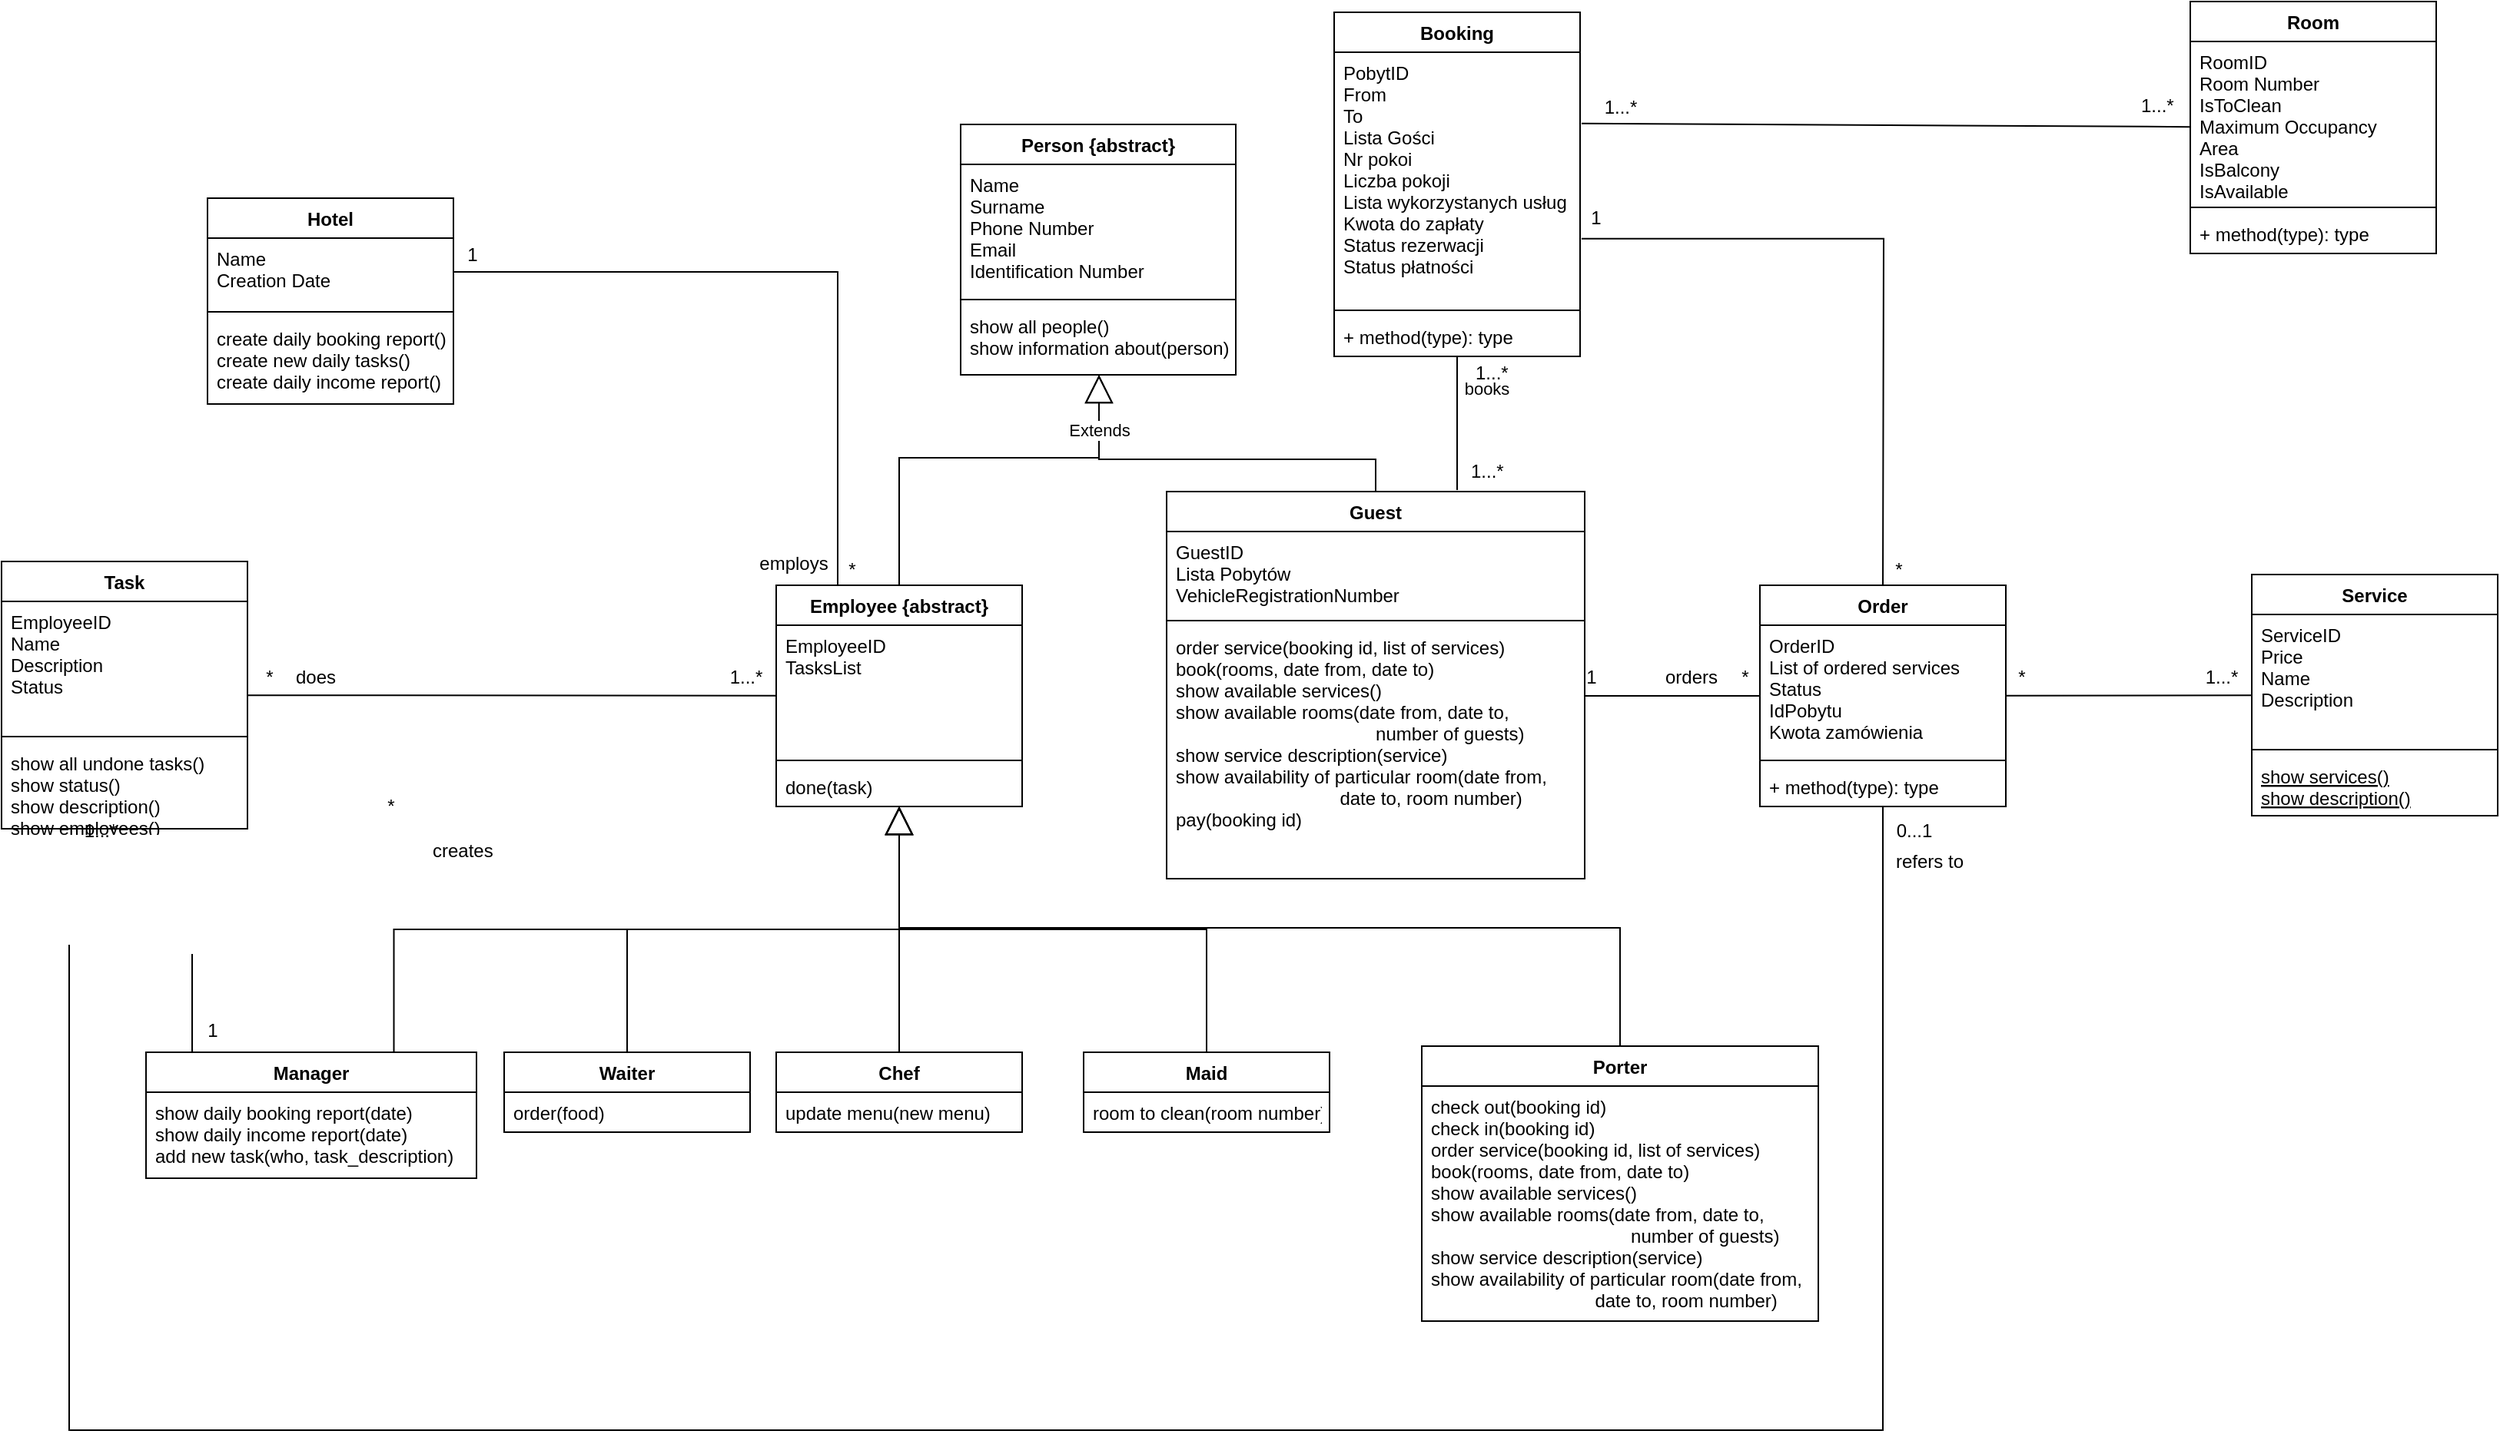 <mxfile version="16.2.7" type="github">
  <diagram name="Page-1" id="efa7a0a1-bf9b-a30e-e6df-94a7791c09e9">
    <mxGraphModel dx="2566" dy="1973" grid="0" gridSize="10" guides="1" tooltips="1" connect="1" arrows="1" fold="1" page="1" pageScale="1" pageWidth="826" pageHeight="1169" background="none" math="0" shadow="0">
      <root>
        <mxCell id="0" />
        <mxCell id="1" parent="0" />
        <mxCell id="ai49O4Mp9xUd7SfKjjoI-117" value="Person {abstract}" style="swimlane;fontStyle=1;align=center;verticalAlign=top;childLayout=stackLayout;horizontal=1;startSize=26;horizontalStack=0;resizeParent=1;resizeParentMax=0;resizeLast=0;collapsible=1;marginBottom=0;" parent="1" vertex="1">
          <mxGeometry x="-160" y="-500" width="179" height="163" as="geometry" />
        </mxCell>
        <mxCell id="ai49O4Mp9xUd7SfKjjoI-118" value="Name&#xa;Surname&#xa;Phone Number&#xa;Email&#xa;Identification Number&#xa;" style="text;strokeColor=none;fillColor=none;align=left;verticalAlign=top;spacingLeft=4;spacingRight=4;overflow=hidden;rotatable=0;points=[[0,0.5],[1,0.5]];portConstraint=eastwest;" parent="ai49O4Mp9xUd7SfKjjoI-117" vertex="1">
          <mxGeometry y="26" width="179" height="84" as="geometry" />
        </mxCell>
        <mxCell id="ai49O4Mp9xUd7SfKjjoI-119" value="" style="line;strokeWidth=1;fillColor=none;align=left;verticalAlign=middle;spacingTop=-1;spacingLeft=3;spacingRight=3;rotatable=0;labelPosition=right;points=[];portConstraint=eastwest;" parent="ai49O4Mp9xUd7SfKjjoI-117" vertex="1">
          <mxGeometry y="110" width="179" height="8" as="geometry" />
        </mxCell>
        <mxCell id="ai49O4Mp9xUd7SfKjjoI-120" value="show all people()&#xa;show information about(person)&#xa;" style="text;strokeColor=none;fillColor=none;align=left;verticalAlign=top;spacingLeft=4;spacingRight=4;overflow=hidden;rotatable=0;points=[[0,0.5],[1,0.5]];portConstraint=eastwest;" parent="ai49O4Mp9xUd7SfKjjoI-117" vertex="1">
          <mxGeometry y="118" width="179" height="45" as="geometry" />
        </mxCell>
        <mxCell id="ai49O4Mp9xUd7SfKjjoI-121" value="Chef" style="swimlane;fontStyle=1;align=center;verticalAlign=top;childLayout=stackLayout;horizontal=1;startSize=26;horizontalStack=0;resizeParent=1;resizeParentMax=0;resizeLast=0;collapsible=1;marginBottom=0;" parent="1" vertex="1">
          <mxGeometry x="-280" y="104" width="160" height="52" as="geometry" />
        </mxCell>
        <mxCell id="ai49O4Mp9xUd7SfKjjoI-124" value="update menu(new menu)" style="text;strokeColor=none;fillColor=none;align=left;verticalAlign=top;spacingLeft=4;spacingRight=4;overflow=hidden;rotatable=0;points=[[0,0.5],[1,0.5]];portConstraint=eastwest;" parent="ai49O4Mp9xUd7SfKjjoI-121" vertex="1">
          <mxGeometry y="26" width="160" height="26" as="geometry" />
        </mxCell>
        <mxCell id="3MSLv7ASAuEQ_JDPr6m0-10" style="edgeStyle=orthogonalEdgeStyle;rounded=0;orthogonalLoop=1;jettySize=auto;html=1;endArrow=none;endFill=0;" edge="1" parent="1" source="ai49O4Mp9xUd7SfKjjoI-125" target="ai49O4Mp9xUd7SfKjjoI-143">
          <mxGeometry relative="1" as="geometry">
            <Array as="points">
              <mxPoint x="265" y="-128" />
              <mxPoint x="265" y="-128" />
            </Array>
          </mxGeometry>
        </mxCell>
        <mxCell id="ai49O4Mp9xUd7SfKjjoI-125" value="Guest&#xa;" style="swimlane;fontStyle=1;align=center;verticalAlign=top;childLayout=stackLayout;horizontal=1;startSize=26;horizontalStack=0;resizeParent=1;resizeParentMax=0;resizeLast=0;collapsible=1;marginBottom=0;" parent="1" vertex="1">
          <mxGeometry x="-26" y="-261" width="272" height="252" as="geometry" />
        </mxCell>
        <mxCell id="ai49O4Mp9xUd7SfKjjoI-126" value="GuestID&#xa;Lista Pobytów&#xa;VehicleRegistrationNumber&#xa;" style="text;strokeColor=none;fillColor=none;align=left;verticalAlign=top;spacingLeft=4;spacingRight=4;overflow=hidden;rotatable=0;points=[[0,0.5],[1,0.5]];portConstraint=eastwest;" parent="ai49O4Mp9xUd7SfKjjoI-125" vertex="1">
          <mxGeometry y="26" width="272" height="54" as="geometry" />
        </mxCell>
        <mxCell id="ai49O4Mp9xUd7SfKjjoI-127" value="" style="line;strokeWidth=1;fillColor=none;align=left;verticalAlign=middle;spacingTop=-1;spacingLeft=3;spacingRight=3;rotatable=0;labelPosition=right;points=[];portConstraint=eastwest;" parent="ai49O4Mp9xUd7SfKjjoI-125" vertex="1">
          <mxGeometry y="80" width="272" height="8" as="geometry" />
        </mxCell>
        <mxCell id="ai49O4Mp9xUd7SfKjjoI-128" value="order service(booking id, list of services)&#xa;book(rooms, date from, date to)&#xa;show available services()&#xa;show available rooms(date from, date to,&#xa;                                       number of guests)&#xa;show service description(service)&#xa;show availability of particular room(date from,&#xa;                                date to, room number)&#xa;pay(booking id)&#xa;&#xa;&#xa;&#xa;&#xa;" style="text;strokeColor=none;fillColor=none;align=left;verticalAlign=top;spacingLeft=4;spacingRight=4;overflow=hidden;rotatable=0;points=[[0,0.5],[1,0.5]];portConstraint=eastwest;" parent="ai49O4Mp9xUd7SfKjjoI-125" vertex="1">
          <mxGeometry y="88" width="272" height="164" as="geometry" />
        </mxCell>
        <mxCell id="ai49O4Mp9xUd7SfKjjoI-130" value="Room&#xa;" style="swimlane;fontStyle=1;align=center;verticalAlign=top;childLayout=stackLayout;horizontal=1;startSize=26;horizontalStack=0;resizeParent=1;resizeParentMax=0;resizeLast=0;collapsible=1;marginBottom=0;" parent="1" vertex="1">
          <mxGeometry x="640" y="-580" width="160" height="164" as="geometry" />
        </mxCell>
        <mxCell id="ai49O4Mp9xUd7SfKjjoI-131" value="RoomID&#xa;Room Number&#xa;IsToClean&#xa;Maximum Occupancy&#xa;Area&#xa;IsBalcony&#xa;IsAvailable&#xa;&#xa;&#xa;" style="text;strokeColor=none;fillColor=none;align=left;verticalAlign=top;spacingLeft=4;spacingRight=4;overflow=hidden;rotatable=0;points=[[0,0.5],[1,0.5]];portConstraint=eastwest;" parent="ai49O4Mp9xUd7SfKjjoI-130" vertex="1">
          <mxGeometry y="26" width="160" height="104" as="geometry" />
        </mxCell>
        <mxCell id="ai49O4Mp9xUd7SfKjjoI-132" value="" style="line;strokeWidth=1;fillColor=none;align=left;verticalAlign=middle;spacingTop=-1;spacingLeft=3;spacingRight=3;rotatable=0;labelPosition=right;points=[];portConstraint=eastwest;" parent="ai49O4Mp9xUd7SfKjjoI-130" vertex="1">
          <mxGeometry y="130" width="160" height="8" as="geometry" />
        </mxCell>
        <mxCell id="ai49O4Mp9xUd7SfKjjoI-133" value="+ method(type): type" style="text;strokeColor=none;fillColor=none;align=left;verticalAlign=top;spacingLeft=4;spacingRight=4;overflow=hidden;rotatable=0;points=[[0,0.5],[1,0.5]];portConstraint=eastwest;" parent="ai49O4Mp9xUd7SfKjjoI-130" vertex="1">
          <mxGeometry y="138" width="160" height="26" as="geometry" />
        </mxCell>
        <mxCell id="ai49O4Mp9xUd7SfKjjoI-135" value="Booking&#xa;" style="swimlane;fontStyle=1;align=center;verticalAlign=top;childLayout=stackLayout;horizontal=1;startSize=26;horizontalStack=0;resizeParent=1;resizeParentMax=0;resizeLast=0;collapsible=1;marginBottom=0;" parent="1" vertex="1">
          <mxGeometry x="83" y="-573" width="160" height="224" as="geometry" />
        </mxCell>
        <mxCell id="ai49O4Mp9xUd7SfKjjoI-136" value="PobytID&#xa;From&#xa;To&#xa;Lista Gości&#xa;Nr pokoi&#xa;Liczba pokoji&#xa;Lista wykorzystanych usług&#xa;Kwota do zapłaty&#xa;Status rezerwacji&#xa;Status płatności&#xa;&#xa;&#xa;&#xa;&#xa;&#xa;&#xa;" style="text;strokeColor=none;fillColor=none;align=left;verticalAlign=top;spacingLeft=4;spacingRight=4;overflow=hidden;rotatable=0;points=[[0,0.5],[1,0.5]];portConstraint=eastwest;" parent="ai49O4Mp9xUd7SfKjjoI-135" vertex="1">
          <mxGeometry y="26" width="160" height="164" as="geometry" />
        </mxCell>
        <mxCell id="ai49O4Mp9xUd7SfKjjoI-137" value="" style="line;strokeWidth=1;fillColor=none;align=left;verticalAlign=middle;spacingTop=-1;spacingLeft=3;spacingRight=3;rotatable=0;labelPosition=right;points=[];portConstraint=eastwest;" parent="ai49O4Mp9xUd7SfKjjoI-135" vertex="1">
          <mxGeometry y="190" width="160" height="8" as="geometry" />
        </mxCell>
        <mxCell id="ai49O4Mp9xUd7SfKjjoI-138" value="+ method(type): type" style="text;strokeColor=none;fillColor=none;align=left;verticalAlign=top;spacingLeft=4;spacingRight=4;overflow=hidden;rotatable=0;points=[[0,0.5],[1,0.5]];portConstraint=eastwest;" parent="ai49O4Mp9xUd7SfKjjoI-135" vertex="1">
          <mxGeometry y="198" width="160" height="26" as="geometry" />
        </mxCell>
        <mxCell id="ai49O4Mp9xUd7SfKjjoI-139" value="Service&#xa;" style="swimlane;fontStyle=1;align=center;verticalAlign=top;childLayout=stackLayout;horizontal=1;startSize=26;horizontalStack=0;resizeParent=1;resizeParentMax=0;resizeLast=0;collapsible=1;marginBottom=0;" parent="1" vertex="1">
          <mxGeometry x="680" y="-207" width="160" height="157" as="geometry" />
        </mxCell>
        <mxCell id="ai49O4Mp9xUd7SfKjjoI-140" value="ServiceID&#xa;Price&#xa;Name&#xa;Description&#xa;&#xa;&#xa;&#xa;" style="text;strokeColor=none;fillColor=none;align=left;verticalAlign=top;spacingLeft=4;spacingRight=4;overflow=hidden;rotatable=0;points=[[0,0.5],[1,0.5]];portConstraint=eastwest;" parent="ai49O4Mp9xUd7SfKjjoI-139" vertex="1">
          <mxGeometry y="26" width="160" height="84" as="geometry" />
        </mxCell>
        <mxCell id="ai49O4Mp9xUd7SfKjjoI-141" value="" style="line;strokeWidth=1;fillColor=none;align=left;verticalAlign=middle;spacingTop=-1;spacingLeft=3;spacingRight=3;rotatable=0;labelPosition=right;points=[];portConstraint=eastwest;" parent="ai49O4Mp9xUd7SfKjjoI-139" vertex="1">
          <mxGeometry y="110" width="160" height="8" as="geometry" />
        </mxCell>
        <mxCell id="ai49O4Mp9xUd7SfKjjoI-142" value="show services()&#xa;show description()&#xa;" style="text;strokeColor=none;fillColor=none;align=left;verticalAlign=top;spacingLeft=4;spacingRight=4;overflow=hidden;rotatable=0;points=[[0,0.5],[1,0.5]];portConstraint=eastwest;fontStyle=4" parent="ai49O4Mp9xUd7SfKjjoI-139" vertex="1">
          <mxGeometry y="118" width="160" height="39" as="geometry" />
        </mxCell>
        <mxCell id="ai49O4Mp9xUd7SfKjjoI-143" value="Order" style="swimlane;fontStyle=1;align=center;verticalAlign=top;childLayout=stackLayout;horizontal=1;startSize=26;horizontalStack=0;resizeParent=1;resizeParentMax=0;resizeLast=0;collapsible=1;marginBottom=0;" parent="1" vertex="1">
          <mxGeometry x="360" y="-200" width="160" height="144" as="geometry" />
        </mxCell>
        <mxCell id="ai49O4Mp9xUd7SfKjjoI-144" value="OrderID&#xa;List of ordered services&#xa;Status&#xa;IdPobytu&#xa;Kwota zamówienia&#xa;&#xa;&#xa;" style="text;strokeColor=none;fillColor=none;align=left;verticalAlign=top;spacingLeft=4;spacingRight=4;overflow=hidden;rotatable=0;points=[[0,0.5],[1,0.5]];portConstraint=eastwest;" parent="ai49O4Mp9xUd7SfKjjoI-143" vertex="1">
          <mxGeometry y="26" width="160" height="84" as="geometry" />
        </mxCell>
        <mxCell id="ai49O4Mp9xUd7SfKjjoI-145" value="" style="line;strokeWidth=1;fillColor=none;align=left;verticalAlign=middle;spacingTop=-1;spacingLeft=3;spacingRight=3;rotatable=0;labelPosition=right;points=[];portConstraint=eastwest;" parent="ai49O4Mp9xUd7SfKjjoI-143" vertex="1">
          <mxGeometry y="110" width="160" height="8" as="geometry" />
        </mxCell>
        <mxCell id="ai49O4Mp9xUd7SfKjjoI-146" value="+ method(type): type" style="text;strokeColor=none;fillColor=none;align=left;verticalAlign=top;spacingLeft=4;spacingRight=4;overflow=hidden;rotatable=0;points=[[0,0.5],[1,0.5]];portConstraint=eastwest;" parent="ai49O4Mp9xUd7SfKjjoI-143" vertex="1">
          <mxGeometry y="118" width="160" height="26" as="geometry" />
        </mxCell>
        <mxCell id="ai49O4Mp9xUd7SfKjjoI-163" value="Employee {abstract}" style="swimlane;fontStyle=1;align=center;verticalAlign=top;childLayout=stackLayout;horizontal=1;startSize=26;horizontalStack=0;resizeParent=1;resizeParentMax=0;resizeLast=0;collapsible=1;marginBottom=0;" parent="1" vertex="1">
          <mxGeometry x="-280" y="-200" width="160" height="144" as="geometry" />
        </mxCell>
        <mxCell id="ai49O4Mp9xUd7SfKjjoI-164" value="EmployeeID&#xa;TasksList&#xa;" style="text;strokeColor=none;fillColor=none;align=left;verticalAlign=top;spacingLeft=4;spacingRight=4;overflow=hidden;rotatable=0;points=[[0,0.5],[1,0.5]];portConstraint=eastwest;" parent="ai49O4Mp9xUd7SfKjjoI-163" vertex="1">
          <mxGeometry y="26" width="160" height="84" as="geometry" />
        </mxCell>
        <mxCell id="ai49O4Mp9xUd7SfKjjoI-165" value="" style="line;strokeWidth=1;fillColor=none;align=left;verticalAlign=middle;spacingTop=-1;spacingLeft=3;spacingRight=3;rotatable=0;labelPosition=right;points=[];portConstraint=eastwest;" parent="ai49O4Mp9xUd7SfKjjoI-163" vertex="1">
          <mxGeometry y="110" width="160" height="8" as="geometry" />
        </mxCell>
        <mxCell id="ai49O4Mp9xUd7SfKjjoI-166" value="done(task)" style="text;strokeColor=none;fillColor=none;align=left;verticalAlign=top;spacingLeft=4;spacingRight=4;overflow=hidden;rotatable=0;points=[[0,0.5],[1,0.5]];portConstraint=eastwest;" parent="ai49O4Mp9xUd7SfKjjoI-163" vertex="1">
          <mxGeometry y="118" width="160" height="26" as="geometry" />
        </mxCell>
        <mxCell id="ai49O4Mp9xUd7SfKjjoI-167" value="Porter&#xa;" style="swimlane;fontStyle=1;align=center;verticalAlign=top;childLayout=stackLayout;horizontal=1;startSize=26;horizontalStack=0;resizeParent=1;resizeParentMax=0;resizeLast=0;collapsible=1;marginBottom=0;" parent="1" vertex="1">
          <mxGeometry x="140" y="100" width="258" height="179" as="geometry" />
        </mxCell>
        <mxCell id="ai49O4Mp9xUd7SfKjjoI-170" value="check out(booking id)&#xa;check in(booking id)&#xa;order service(booking id, list of services)&#xa;book(rooms, date from, date to)&#xa;show available services()&#xa;show available rooms(date from, date to,&#xa;                                       number of guests)&#xa;show service description(service)&#xa;show availability of particular room(date from,&#xa;                                date to, room number)&#xa;&#xa;" style="text;strokeColor=none;fillColor=none;align=left;verticalAlign=top;spacingLeft=4;spacingRight=4;overflow=hidden;rotatable=0;points=[[0,0.5],[1,0.5]];portConstraint=eastwest;" parent="ai49O4Mp9xUd7SfKjjoI-167" vertex="1">
          <mxGeometry y="26" width="258" height="153" as="geometry" />
        </mxCell>
        <mxCell id="ai49O4Mp9xUd7SfKjjoI-171" value="Manager" style="swimlane;fontStyle=1;align=center;verticalAlign=top;childLayout=stackLayout;horizontal=1;startSize=26;horizontalStack=0;resizeParent=1;resizeParentMax=0;resizeLast=0;collapsible=1;marginBottom=0;" parent="1" vertex="1">
          <mxGeometry x="-690" y="104" width="215" height="82" as="geometry" />
        </mxCell>
        <mxCell id="ai49O4Mp9xUd7SfKjjoI-174" value="show daily booking report(date)&#xa;show daily income report(date)&#xa;add new task(who, task_description)&#xa;" style="text;strokeColor=none;fillColor=none;align=left;verticalAlign=top;spacingLeft=4;spacingRight=4;overflow=hidden;rotatable=0;points=[[0,0.5],[1,0.5]];portConstraint=eastwest;" parent="ai49O4Mp9xUd7SfKjjoI-171" vertex="1">
          <mxGeometry y="26" width="215" height="56" as="geometry" />
        </mxCell>
        <mxCell id="ai49O4Mp9xUd7SfKjjoI-175" value="Waiter" style="swimlane;fontStyle=1;align=center;verticalAlign=top;childLayout=stackLayout;horizontal=1;startSize=26;horizontalStack=0;resizeParent=1;resizeParentMax=0;resizeLast=0;collapsible=1;marginBottom=0;" parent="1" vertex="1">
          <mxGeometry x="-457" y="104" width="160" height="52" as="geometry" />
        </mxCell>
        <mxCell id="ai49O4Mp9xUd7SfKjjoI-178" value="order(food)" style="text;strokeColor=none;fillColor=none;align=left;verticalAlign=top;spacingLeft=4;spacingRight=4;overflow=hidden;rotatable=0;points=[[0,0.5],[1,0.5]];portConstraint=eastwest;" parent="ai49O4Mp9xUd7SfKjjoI-175" vertex="1">
          <mxGeometry y="26" width="160" height="26" as="geometry" />
        </mxCell>
        <mxCell id="ai49O4Mp9xUd7SfKjjoI-179" value="Maid&#xa;" style="swimlane;fontStyle=1;align=center;verticalAlign=top;childLayout=stackLayout;horizontal=1;startSize=26;horizontalStack=0;resizeParent=1;resizeParentMax=0;resizeLast=0;collapsible=1;marginBottom=0;" parent="1" vertex="1">
          <mxGeometry x="-80" y="104" width="160" height="52" as="geometry" />
        </mxCell>
        <mxCell id="ai49O4Mp9xUd7SfKjjoI-182" value="room to clean(room number)" style="text;strokeColor=none;fillColor=none;align=left;verticalAlign=top;spacingLeft=4;spacingRight=4;overflow=hidden;rotatable=0;points=[[0,0.5],[1,0.5]];portConstraint=eastwest;" parent="ai49O4Mp9xUd7SfKjjoI-179" vertex="1">
          <mxGeometry y="26" width="160" height="26" as="geometry" />
        </mxCell>
        <mxCell id="3MSLv7ASAuEQ_JDPr6m0-9" style="edgeStyle=orthogonalEdgeStyle;rounded=0;orthogonalLoop=1;jettySize=auto;html=1;endArrow=none;endFill=0;" edge="1" parent="1" target="ai49O4Mp9xUd7SfKjjoI-171">
          <mxGeometry relative="1" as="geometry">
            <mxPoint x="-660" y="40" as="sourcePoint" />
            <Array as="points">
              <mxPoint x="-660" y="58" />
              <mxPoint x="-660" y="58" />
            </Array>
          </mxGeometry>
        </mxCell>
        <mxCell id="ai49O4Mp9xUd7SfKjjoI-183" value="Task" style="swimlane;fontStyle=1;align=center;verticalAlign=top;childLayout=stackLayout;horizontal=1;startSize=26;horizontalStack=0;resizeParent=1;resizeParentMax=0;resizeLast=0;collapsible=1;marginBottom=0;" parent="1" vertex="1">
          <mxGeometry x="-784" y="-215.5" width="160" height="174" as="geometry" />
        </mxCell>
        <mxCell id="ai49O4Mp9xUd7SfKjjoI-184" value="EmployeeID&#xa;Name&#xa;Description&#xa;Status&#xa;" style="text;strokeColor=none;fillColor=none;align=left;verticalAlign=top;spacingLeft=4;spacingRight=4;overflow=hidden;rotatable=0;points=[[0,0.5],[1,0.5]];portConstraint=eastwest;" parent="ai49O4Mp9xUd7SfKjjoI-183" vertex="1">
          <mxGeometry y="26" width="160" height="84" as="geometry" />
        </mxCell>
        <mxCell id="ai49O4Mp9xUd7SfKjjoI-185" value="" style="line;strokeWidth=1;fillColor=none;align=left;verticalAlign=middle;spacingTop=-1;spacingLeft=3;spacingRight=3;rotatable=0;labelPosition=right;points=[];portConstraint=eastwest;" parent="ai49O4Mp9xUd7SfKjjoI-183" vertex="1">
          <mxGeometry y="110" width="160" height="8" as="geometry" />
        </mxCell>
        <mxCell id="ai49O4Mp9xUd7SfKjjoI-186" value="show all undone tasks()&#xa;show status()&#xa;show description()&#xa;show employees()&#xa;" style="text;strokeColor=none;fillColor=none;align=left;verticalAlign=top;spacingLeft=4;spacingRight=4;overflow=hidden;rotatable=0;points=[[0,0.5],[1,0.5]];portConstraint=eastwest;fontStyle=0" parent="ai49O4Mp9xUd7SfKjjoI-183" vertex="1">
          <mxGeometry y="118" width="160" height="56" as="geometry" />
        </mxCell>
        <mxCell id="ai49O4Mp9xUd7SfKjjoI-188" value="" style="endArrow=block;endSize=16;endFill=0;html=1;rounded=0;edgeStyle=elbowEdgeStyle;elbow=vertical;exitX=0.5;exitY=0;exitDx=0;exitDy=0;" parent="1" source="ai49O4Mp9xUd7SfKjjoI-163" edge="1">
          <mxGeometry x="0.098" width="160" relative="1" as="geometry">
            <mxPoint x="-200" y="-250" as="sourcePoint" />
            <mxPoint x="-70" y="-337" as="targetPoint" />
            <mxPoint as="offset" />
            <Array as="points">
              <mxPoint x="-116" y="-283" />
            </Array>
          </mxGeometry>
        </mxCell>
        <mxCell id="ai49O4Mp9xUd7SfKjjoI-197" value="" style="endArrow=block;endSize=16;endFill=0;html=1;rounded=0;edgeStyle=elbowEdgeStyle;elbow=vertical;exitX=0.5;exitY=0;exitDx=0;exitDy=0;" parent="1" edge="1" source="ai49O4Mp9xUd7SfKjjoI-125">
          <mxGeometry width="160" relative="1" as="geometry">
            <mxPoint x="85" y="-316" as="sourcePoint" />
            <mxPoint x="-70" y="-337" as="targetPoint" />
            <Array as="points">
              <mxPoint x="23" y="-282" />
            </Array>
          </mxGeometry>
        </mxCell>
        <mxCell id="ai49O4Mp9xUd7SfKjjoI-200" value="Extends" style="edgeLabel;html=1;align=center;verticalAlign=middle;resizable=0;points=[];" parent="ai49O4Mp9xUd7SfKjjoI-197" vertex="1" connectable="0">
          <mxGeometry x="0.745" y="-2" relative="1" as="geometry">
            <mxPoint x="-2" y="3" as="offset" />
          </mxGeometry>
        </mxCell>
        <mxCell id="ai49O4Mp9xUd7SfKjjoI-202" value="" style="endArrow=block;endSize=16;endFill=0;html=1;rounded=0;edgeStyle=elbowEdgeStyle;elbow=vertical;exitX=0.75;exitY=0;exitDx=0;exitDy=0;" parent="1" source="ai49O4Mp9xUd7SfKjjoI-171" target="ai49O4Mp9xUd7SfKjjoI-163" edge="1">
          <mxGeometry x="0.098" width="160" relative="1" as="geometry">
            <mxPoint x="-560" y="100" as="sourcePoint" />
            <mxPoint x="-413" y="-70" as="targetPoint" />
            <mxPoint as="offset" />
          </mxGeometry>
        </mxCell>
        <mxCell id="ai49O4Mp9xUd7SfKjjoI-203" value="" style="endArrow=block;endSize=16;endFill=0;html=1;rounded=0;edgeStyle=elbowEdgeStyle;elbow=vertical;" parent="1" source="ai49O4Mp9xUd7SfKjjoI-175" target="ai49O4Mp9xUd7SfKjjoI-163" edge="1">
          <mxGeometry x="0.098" width="160" relative="1" as="geometry">
            <mxPoint x="-150" y="44" as="sourcePoint" />
            <mxPoint x="40" y="-76" as="targetPoint" />
            <mxPoint as="offset" />
          </mxGeometry>
        </mxCell>
        <mxCell id="ai49O4Mp9xUd7SfKjjoI-204" value="" style="endArrow=block;endSize=16;endFill=0;html=1;rounded=0;edgeStyle=elbowEdgeStyle;elbow=vertical;" parent="1" source="ai49O4Mp9xUd7SfKjjoI-121" target="ai49O4Mp9xUd7SfKjjoI-163" edge="1">
          <mxGeometry x="0.098" width="160" relative="1" as="geometry">
            <mxPoint x="-588" y="44" as="sourcePoint" />
            <mxPoint x="-398" y="-76" as="targetPoint" />
            <mxPoint as="offset" />
          </mxGeometry>
        </mxCell>
        <mxCell id="ai49O4Mp9xUd7SfKjjoI-205" value="" style="endArrow=block;endSize=16;endFill=0;html=1;rounded=0;edgeStyle=elbowEdgeStyle;elbow=vertical;exitX=0.5;exitY=0;exitDx=0;exitDy=0;" parent="1" source="ai49O4Mp9xUd7SfKjjoI-179" target="ai49O4Mp9xUd7SfKjjoI-163" edge="1">
          <mxGeometry x="0.098" width="160" relative="1" as="geometry">
            <mxPoint x="-160" y="44" as="sourcePoint" />
            <mxPoint x="30" y="-76" as="targetPoint" />
            <mxPoint as="offset" />
          </mxGeometry>
        </mxCell>
        <mxCell id="ai49O4Mp9xUd7SfKjjoI-206" value="" style="endArrow=block;endSize=16;endFill=0;html=1;rounded=0;edgeStyle=elbowEdgeStyle;elbow=vertical;" parent="1" source="ai49O4Mp9xUd7SfKjjoI-167" target="ai49O4Mp9xUd7SfKjjoI-163" edge="1">
          <mxGeometry x="0.098" width="160" relative="1" as="geometry">
            <mxPoint x="-230" y="32" as="sourcePoint" />
            <mxPoint x="-40" y="-88" as="targetPoint" />
            <mxPoint as="offset" />
            <Array as="points">
              <mxPoint x="10" y="23" />
            </Array>
          </mxGeometry>
        </mxCell>
        <mxCell id="ai49O4Mp9xUd7SfKjjoI-212" value="" style="endArrow=none;startArrow=none;endFill=0;startFill=0;html=1;verticalAlign=bottom;labelBackgroundColor=none;strokeWidth=1;rounded=0;elbow=vertical;" parent="1" source="ai49O4Mp9xUd7SfKjjoI-143" target="ai49O4Mp9xUd7SfKjjoI-139" edge="1">
          <mxGeometry width="160" relative="1" as="geometry">
            <mxPoint x="520" y="-138.71" as="sourcePoint" />
            <mxPoint x="640" y="-138.71" as="targetPoint" />
          </mxGeometry>
        </mxCell>
        <mxCell id="ai49O4Mp9xUd7SfKjjoI-213" style="edgeStyle=none;rounded=0;orthogonalLoop=1;jettySize=auto;html=1;exitX=0.75;exitY=0;exitDx=0;exitDy=0;endArrow=halfCircle;endFill=0;strokeColor=default;strokeWidth=1;elbow=vertical;" parent="1" source="ai49O4Mp9xUd7SfKjjoI-135" target="ai49O4Mp9xUd7SfKjjoI-135" edge="1">
          <mxGeometry relative="1" as="geometry" />
        </mxCell>
        <mxCell id="ai49O4Mp9xUd7SfKjjoI-214" value="" style="endArrow=none;startArrow=none;endFill=0;startFill=0;html=1;verticalAlign=bottom;labelBackgroundColor=none;strokeWidth=1;rounded=0;elbow=vertical;exitX=1.006;exitY=0.74;exitDx=0;exitDy=0;exitPerimeter=0;edgeStyle=orthogonalEdgeStyle;" parent="1" source="ai49O4Mp9xUd7SfKjjoI-136" edge="1">
          <mxGeometry width="160" relative="1" as="geometry">
            <mxPoint x="250" y="-118.0" as="sourcePoint" />
            <mxPoint x="440" y="-200" as="targetPoint" />
          </mxGeometry>
        </mxCell>
        <mxCell id="ai49O4Mp9xUd7SfKjjoI-215" value="" style="endArrow=none;startArrow=none;endFill=0;startFill=0;html=1;verticalAlign=bottom;labelBackgroundColor=none;strokeWidth=1;rounded=0;elbow=vertical;exitX=1.006;exitY=0.283;exitDx=0;exitDy=0;exitPerimeter=0;" parent="1" source="ai49O4Mp9xUd7SfKjjoI-136" target="ai49O4Mp9xUd7SfKjjoI-130" edge="1">
          <mxGeometry width="160" relative="1" as="geometry">
            <mxPoint x="450" y="-285" as="sourcePoint" />
            <mxPoint x="450" y="-190" as="targetPoint" />
          </mxGeometry>
        </mxCell>
        <mxCell id="ai49O4Mp9xUd7SfKjjoI-218" value="&lt;div&gt;orders&lt;/div&gt;" style="text;html=1;align=center;verticalAlign=middle;resizable=0;points=[];autosize=1;strokeColor=none;fillColor=none;" parent="1" vertex="1">
          <mxGeometry x="290" y="-150" width="50" height="20" as="geometry" />
        </mxCell>
        <mxCell id="ai49O4Mp9xUd7SfKjjoI-223" value="" style="endArrow=none;startArrow=none;endFill=0;startFill=0;html=1;verticalAlign=bottom;labelBackgroundColor=none;strokeWidth=1;rounded=0;elbow=vertical;" parent="1" source="ai49O4Mp9xUd7SfKjjoI-163" target="ai49O4Mp9xUd7SfKjjoI-183" edge="1">
          <mxGeometry width="160" relative="1" as="geometry">
            <mxPoint x="250" y="-118" as="sourcePoint" />
            <mxPoint x="370" y="-118" as="targetPoint" />
          </mxGeometry>
        </mxCell>
        <mxCell id="ai49O4Mp9xUd7SfKjjoI-225" value="" style="endArrow=none;startArrow=none;endFill=0;startFill=0;html=1;verticalAlign=bottom;labelBackgroundColor=none;strokeWidth=1;rounded=0;elbow=vertical;" parent="1" target="ai49O4Mp9xUd7SfKjjoI-135" edge="1">
          <mxGeometry width="160" relative="1" as="geometry">
            <mxPoint x="163" y="-262" as="sourcePoint" />
            <mxPoint x="370" y="-118" as="targetPoint" />
          </mxGeometry>
        </mxCell>
        <mxCell id="ai49O4Mp9xUd7SfKjjoI-236" value="&lt;div&gt;books&lt;/div&gt;" style="edgeLabel;html=1;align=center;verticalAlign=middle;resizable=0;points=[];" parent="ai49O4Mp9xUd7SfKjjoI-225" vertex="1" connectable="0">
          <mxGeometry x="0.535" y="-7" relative="1" as="geometry">
            <mxPoint x="12" y="1" as="offset" />
          </mxGeometry>
        </mxCell>
        <mxCell id="ai49O4Mp9xUd7SfKjjoI-235" value="" style="endArrow=none;startArrow=none;endFill=0;startFill=0;html=1;verticalAlign=bottom;labelBackgroundColor=none;strokeWidth=1;rounded=0;elbow=vertical;edgeStyle=orthogonalEdgeStyle;" parent="1" edge="1">
          <mxGeometry width="160" relative="1" as="geometry">
            <mxPoint x="440" as="sourcePoint" />
            <mxPoint x="-740" y="34" as="targetPoint" />
            <Array as="points">
              <mxPoint x="-740" y="350" />
            </Array>
          </mxGeometry>
        </mxCell>
        <mxCell id="ai49O4Mp9xUd7SfKjjoI-238" value="1...*" style="text;html=1;align=center;verticalAlign=middle;resizable=0;points=[];autosize=1;strokeColor=none;fillColor=none;" parent="1" vertex="1">
          <mxGeometry x="249" y="-521" width="40" height="20" as="geometry" />
        </mxCell>
        <mxCell id="ai49O4Mp9xUd7SfKjjoI-240" value="1...*" style="text;whiteSpace=wrap;html=1;" parent="1" vertex="1">
          <mxGeometry x="606" y="-526" width="50" height="30" as="geometry" />
        </mxCell>
        <mxCell id="ai49O4Mp9xUd7SfKjjoI-241" value="*" style="text;html=1;align=center;verticalAlign=middle;resizable=0;points=[];autosize=1;strokeColor=none;fillColor=none;" parent="1" vertex="1">
          <mxGeometry x="440" y="-220" width="20" height="20" as="geometry" />
        </mxCell>
        <mxCell id="ai49O4Mp9xUd7SfKjjoI-242" value="1" style="text;html=1;align=center;verticalAlign=middle;resizable=0;points=[];autosize=1;strokeColor=none;fillColor=none;" parent="1" vertex="1">
          <mxGeometry x="243" y="-449" width="20" height="20" as="geometry" />
        </mxCell>
        <mxCell id="ai49O4Mp9xUd7SfKjjoI-243" value="*" style="text;html=1;align=center;verticalAlign=middle;resizable=0;points=[];autosize=1;strokeColor=none;fillColor=none;" parent="1" vertex="1">
          <mxGeometry x="340" y="-150" width="20" height="20" as="geometry" />
        </mxCell>
        <mxCell id="ai49O4Mp9xUd7SfKjjoI-245" value="1" style="text;html=1;align=center;verticalAlign=middle;resizable=0;points=[];autosize=1;strokeColor=none;fillColor=none;" parent="1" vertex="1">
          <mxGeometry x="240" y="-150" width="20" height="20" as="geometry" />
        </mxCell>
        <mxCell id="ai49O4Mp9xUd7SfKjjoI-246" value="1...*" style="text;html=1;align=center;verticalAlign=middle;resizable=0;points=[];autosize=1;strokeColor=none;fillColor=none;" parent="1" vertex="1">
          <mxGeometry x="640" y="-150" width="40" height="20" as="geometry" />
        </mxCell>
        <mxCell id="ai49O4Mp9xUd7SfKjjoI-249" value="&lt;div&gt;*&lt;/div&gt;" style="text;html=1;align=center;verticalAlign=middle;resizable=0;points=[];autosize=1;strokeColor=none;fillColor=none;" parent="1" vertex="1">
          <mxGeometry x="520" y="-150" width="20" height="20" as="geometry" />
        </mxCell>
        <mxCell id="ai49O4Mp9xUd7SfKjjoI-250" value="1...*" style="text;whiteSpace=wrap;html=1;" parent="1" vertex="1">
          <mxGeometry x="173" y="-352" width="50" height="30" as="geometry" />
        </mxCell>
        <mxCell id="ai49O4Mp9xUd7SfKjjoI-254" value="1...*" style="text;whiteSpace=wrap;html=1;" parent="1" vertex="1">
          <mxGeometry x="170" y="-288" width="50" height="30" as="geometry" />
        </mxCell>
        <mxCell id="ai49O4Mp9xUd7SfKjjoI-258" value="does" style="text;html=1;align=center;verticalAlign=middle;resizable=0;points=[];autosize=1;strokeColor=none;fillColor=none;" parent="1" vertex="1">
          <mxGeometry x="-600" y="-150" width="40" height="20" as="geometry" />
        </mxCell>
        <mxCell id="ai49O4Mp9xUd7SfKjjoI-261" value="" style="endArrow=none;startArrow=none;endFill=0;startFill=0;html=1;verticalAlign=bottom;labelBackgroundColor=none;strokeWidth=1;rounded=0;elbow=vertical;edgeStyle=orthogonalEdgeStyle;" parent="1" source="ai49O4Mp9xUd7SfKjjoI-143" edge="1">
          <mxGeometry width="160" relative="1" as="geometry">
            <mxPoint x="440" y="-56.0" as="sourcePoint" />
            <mxPoint x="440" as="targetPoint" />
            <Array as="points">
              <mxPoint x="440" y="350" />
            </Array>
          </mxGeometry>
        </mxCell>
        <mxCell id="ai49O4Mp9xUd7SfKjjoI-262" value="&lt;span style=&quot;white-space: pre&quot;&gt; &lt;/span&gt;creates" style="text;html=1;align=center;verticalAlign=middle;resizable=0;points=[];autosize=1;strokeColor=none;fillColor=none;" parent="1" vertex="1">
          <mxGeometry x="-526" y="-37" width="80" height="20" as="geometry" />
        </mxCell>
        <mxCell id="ai49O4Mp9xUd7SfKjjoI-263" value="*" style="text;html=1;align=center;verticalAlign=middle;resizable=0;points=[];autosize=1;strokeColor=none;fillColor=none;" parent="1" vertex="1">
          <mxGeometry x="-541" y="-66" width="20" height="20" as="geometry" />
        </mxCell>
        <mxCell id="ai49O4Mp9xUd7SfKjjoI-264" value="1" style="text;html=1;align=center;verticalAlign=middle;resizable=0;points=[];autosize=1;strokeColor=none;fillColor=none;" parent="1" vertex="1">
          <mxGeometry x="-657" y="80" width="20" height="20" as="geometry" />
        </mxCell>
        <mxCell id="ai49O4Mp9xUd7SfKjjoI-265" value="0...1" style="text;html=1;align=center;verticalAlign=middle;resizable=0;points=[];autosize=1;strokeColor=none;fillColor=none;" parent="1" vertex="1">
          <mxGeometry x="440" y="-50" width="40" height="20" as="geometry" />
        </mxCell>
        <mxCell id="ai49O4Mp9xUd7SfKjjoI-266" value="1...*" style="text;html=1;align=center;verticalAlign=middle;resizable=0;points=[];autosize=1;strokeColor=none;fillColor=none;" parent="1" vertex="1">
          <mxGeometry x="-740" y="-50" width="40" height="20" as="geometry" />
        </mxCell>
        <mxCell id="ai49O4Mp9xUd7SfKjjoI-267" value="*" style="text;html=1;align=center;verticalAlign=middle;resizable=0;points=[];autosize=1;strokeColor=none;fillColor=none;" parent="1" vertex="1">
          <mxGeometry x="-620" y="-150" width="20" height="20" as="geometry" />
        </mxCell>
        <mxCell id="ai49O4Mp9xUd7SfKjjoI-268" value="1...*" style="text;html=1;align=center;verticalAlign=middle;resizable=0;points=[];autosize=1;strokeColor=none;fillColor=none;" parent="1" vertex="1">
          <mxGeometry x="-320" y="-150" width="40" height="20" as="geometry" />
        </mxCell>
        <mxCell id="ai49O4Mp9xUd7SfKjjoI-269" value="refers to" style="text;html=1;align=center;verticalAlign=middle;resizable=0;points=[];autosize=1;strokeColor=none;fillColor=none;" parent="1" vertex="1">
          <mxGeometry x="440" y="-30" width="60" height="20" as="geometry" />
        </mxCell>
        <mxCell id="3MSLv7ASAuEQ_JDPr6m0-1" value="Hotel" style="swimlane;fontStyle=1;align=center;verticalAlign=top;childLayout=stackLayout;horizontal=1;startSize=26;horizontalStack=0;resizeParent=1;resizeParentMax=0;resizeLast=0;collapsible=1;marginBottom=0;" vertex="1" parent="1">
          <mxGeometry x="-650" y="-452" width="160" height="134" as="geometry" />
        </mxCell>
        <mxCell id="3MSLv7ASAuEQ_JDPr6m0-2" value="Name&#xa;Creation Date&#xa;" style="text;strokeColor=none;fillColor=none;align=left;verticalAlign=top;spacingLeft=4;spacingRight=4;overflow=hidden;rotatable=0;points=[[0,0.5],[1,0.5]];portConstraint=eastwest;" vertex="1" parent="3MSLv7ASAuEQ_JDPr6m0-1">
          <mxGeometry y="26" width="160" height="44" as="geometry" />
        </mxCell>
        <mxCell id="3MSLv7ASAuEQ_JDPr6m0-3" value="" style="line;strokeWidth=1;fillColor=none;align=left;verticalAlign=middle;spacingTop=-1;spacingLeft=3;spacingRight=3;rotatable=0;labelPosition=right;points=[];portConstraint=eastwest;" vertex="1" parent="3MSLv7ASAuEQ_JDPr6m0-1">
          <mxGeometry y="70" width="160" height="8" as="geometry" />
        </mxCell>
        <mxCell id="3MSLv7ASAuEQ_JDPr6m0-4" value="create daily booking report()&#xa;create new daily tasks()&#xa;create daily income report()&#xa;" style="text;strokeColor=none;fillColor=none;align=left;verticalAlign=top;spacingLeft=4;spacingRight=4;overflow=hidden;rotatable=0;points=[[0,0.5],[1,0.5]];portConstraint=eastwest;" vertex="1" parent="3MSLv7ASAuEQ_JDPr6m0-1">
          <mxGeometry y="78" width="160" height="56" as="geometry" />
        </mxCell>
        <mxCell id="3MSLv7ASAuEQ_JDPr6m0-5" style="edgeStyle=orthogonalEdgeStyle;rounded=0;orthogonalLoop=1;jettySize=auto;html=1;entryX=0.25;entryY=0;entryDx=0;entryDy=0;endArrow=none;endFill=0;" edge="1" parent="1" source="3MSLv7ASAuEQ_JDPr6m0-2" target="ai49O4Mp9xUd7SfKjjoI-163">
          <mxGeometry relative="1" as="geometry" />
        </mxCell>
        <mxCell id="3MSLv7ASAuEQ_JDPr6m0-6" value="employs" style="text;html=1;align=center;verticalAlign=middle;resizable=0;points=[];autosize=1;strokeColor=none;fillColor=none;" vertex="1" parent="1">
          <mxGeometry x="-297" y="-223" width="55" height="18" as="geometry" />
        </mxCell>
        <mxCell id="3MSLv7ASAuEQ_JDPr6m0-7" value="*" style="text;html=1;align=center;verticalAlign=middle;resizable=0;points=[];autosize=1;strokeColor=none;fillColor=none;" vertex="1" parent="1">
          <mxGeometry x="-239" y="-219" width="15" height="18" as="geometry" />
        </mxCell>
        <mxCell id="3MSLv7ASAuEQ_JDPr6m0-8" value="1" style="text;html=1;align=center;verticalAlign=middle;resizable=0;points=[];autosize=1;strokeColor=none;fillColor=none;" vertex="1" parent="1">
          <mxGeometry x="-487" y="-424" width="17" height="18" as="geometry" />
        </mxCell>
      </root>
    </mxGraphModel>
  </diagram>
</mxfile>
